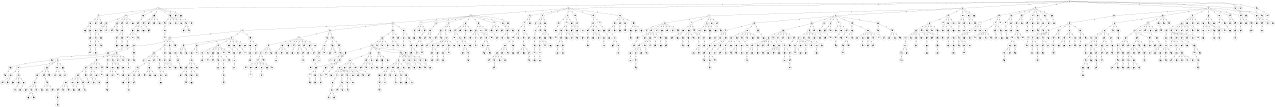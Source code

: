 graph G {
size="8.5,11;"
ratio = "expand;"
fixedsize="true;"
overlap="scale;"
node[shape=circle,width=.12,hight=.12,fontsize=12]
edge[fontsize=12]

0[label=" 0" color=black, pos="0.18023849,2.6568056!"];
1[label=" 1" color=black, pos="2.9384324,2.0485225!"];
2[label=" 2" color=black, pos="0.25769241,0.46434828!"];
3[label=" 3" color=black, pos="0.46549778,1.1531757!"];
4[label=" 4" color=black, pos="2.4645985,1.8577398!"];
5[label=" 5" color=black, pos="2.0264521,0.15706769!"];
6[label=" 6" color=black, pos="2.2228618,0.78771404!"];
7[label=" 7" color=black, pos="0.80185118,1.1727678!"];
8[label=" 8" color=black, pos="1.4369919,0.21238888!"];
9[label=" 9" color=black, pos="2.0208058,2.8697271!"];
10[label=" 10" color=black, pos="1.4036025,2.4853111!"];
11[label=" 11" color=black, pos="2.7002592,1.5736328!"];
12[label=" 12" color=black, pos="1.1696327,1.8567192!"];
13[label=" 13" color=black, pos="2.9599683,2.3324437!"];
14[label=" 14" color=black, pos="0.95020038,0.31758906!"];
15[label=" 15" color=black, pos="0.94147633,0.73414124!"];
16[label=" 16" color=black, pos="1.3199304,2.7538926!"];
17[label=" 17" color=black, pos="0.20744146,2.6192345!"];
18[label=" 18" color=black, pos="2.9576952,1.4801443!"];
19[label=" 19" color=black, pos="1.7430325,1.8228121!"];
20[label=" 20" color=black, pos="0.48514972,1.10875!"];
21[label=" 21" color=black, pos="2.6933181,1.627948!"];
22[label=" 22" color=black, pos="0.5613514,0.39557003!"];
23[label=" 23" color=black, pos="1.435894,2.881296!"];
24[label=" 24" color=black, pos="1.0762414,2.0965605!"];
25[label=" 25" color=black, pos="0.25880838,2.8947268!"];
26[label=" 26" color=black, pos="1.8203406,0.87445794!"];
27[label=" 27" color=black, pos="1.4286482,2.4760382!"];
28[label=" 28" color=black, pos="0.37680125,2.3589159!"];
29[label=" 29" color=black, pos="1.0259818,2.7136378!"];
30[label=" 30" color=black, pos="1.932401,0.090160935!"];
31[label=" 31" color=black, pos="1.2389191,0.12411928!"];
32[label=" 32" color=black, pos="2.6066456,0.59884335!"];
33[label=" 33" color=black, pos="2.9364748,0.081957509!"];
34[label=" 34" color=black, pos="1.8684413,1.3201883!"];
35[label=" 35" color=black, pos="1.6536855,0.21088737!"];
36[label=" 36" color=black, pos="2.3810147,2.100606!"];
37[label=" 37" color=black, pos="0.55666717,2.9943297!"];
38[label=" 38" color=black, pos="2.9234517,2.8573631!"];
39[label=" 39" color=black, pos="2.0559476,2.4775313!"];
40[label=" 40" color=black, pos="2.2021622,0.52804708!"];
41[label=" 41" color=black, pos="1.5699448,0.89545229!"];
42[label=" 42" color=black, pos="0.56642003,2.7354755!"];
43[label=" 43" color=black, pos="2.0118672,1.2505922!"];
44[label=" 44" color=black, pos="2.5161662,1.7998783!"];
45[label=" 45" color=black, pos="2.1654421,0.5619015!"];
46[label=" 46" color=black, pos="1.8786986,0.25126461!"];
47[label=" 47" color=black, pos="1.400747,1.5972393!"];
48[label=" 48" color=black, pos="1.8051706,0.74154621!"];
49[label=" 49" color=black, pos="0.73529094,2.8135015!"];
50[label=" 50" color=black, pos="2.8526391,2.5218165!"];
51[label=" 51" color=black, pos="1.49534,2.2573881!"];
52[label=" 52" color=black, pos="2.1236069,2.0843395!"];
53[label=" 53" color=black, pos="1.8514744,0.37794276!"];
54[label=" 54" color=black, pos="1.0655056,0.66481913!"];
55[label=" 55" color=black, pos="2.3580033,2.0691619!"];
56[label=" 56" color=black, pos="1.3873448,2.5382893!"];
57[label=" 57" color=black, pos="0.44770658,0.42434668!"];
58[label=" 58" color=black, pos="2.9007679,2.164852!"];
59[label=" 59" color=black, pos="1.7185718,1.407614!"];
60[label=" 60" color=black, pos="1.4795066,2.1312276!"];
61[label=" 61" color=black, pos="1.1381944,2.0611539!"];
62[label=" 62" color=black, pos="2.1383778,1.6699526!"];
63[label=" 63" color=black, pos="1.9880314,0.65955499!"];
64[label=" 64" color=black, pos="0.54982255,2.4980119!"];
65[label=" 65" color=black, pos="0.54963519,0.29787486!"];
66[label=" 66" color=black, pos="0.86852175,1.846511!"];
67[label=" 67" color=black, pos="1.884967,2.4292722!"];
68[label=" 68" color=black, pos="1.7460785,0.69545451!"];
69[label=" 69" color=black, pos="2.0696702,1.0879729!"];
70[label=" 70" color=black, pos="2.4825815,1.7044291!"];
71[label=" 71" color=black, pos="0.49703998,0.84598913!"];
72[label=" 72" color=black, pos="2.5618284,1.0443917!"];
73[label=" 73" color=black, pos="1.2663597,0.5618667!"];
74[label=" 74" color=black, pos="1.8049934,1.7219749!"];
75[label=" 75" color=black, pos="2.6625027,2.054434!"];
76[label=" 76" color=black, pos="0.71174699,1.2928541!"];
77[label=" 77" color=black, pos="1.5064969,2.9894653!"];
78[label=" 78" color=black, pos="2.1387525,1.4596913!"];
79[label=" 79" color=black, pos="2.0578784,0.68265498!"];
80[label=" 80" color=black, pos="2.6496815,2.7311705!"];
81[label=" 81" color=black, pos="0.069313173,1.0509226!"];
82[label=" 82" color=black, pos="1.7014149,1.564267!"];
83[label=" 83" color=black, pos="2.9241446,2.7724987!"];
84[label=" 84" color=black, pos="2.3685895,1.4173089!"];
85[label=" 85" color=black, pos="1.4461798,0.86416485!"];
86[label=" 86" color=black, pos="2.1006685,1.2207247!"];
87[label=" 87" color=black, pos="0.62953661,0.77825378!"];
88[label=" 88" color=black, pos="0.63042632,0.19525927!"];
89[label=" 89" color=black, pos="1.8024614,2.5740461!"];
90[label=" 90" color=black, pos="0.019079315,1.8677938!"];
91[label=" 91" color=black, pos="1.7570141,2.5791156!"];
92[label=" 92" color=black, pos="2.7056454,0.00069003226!"];
93[label=" 93" color=black, pos="0.40319857,2.7367574!"];
94[label=" 94" color=black, pos="2.188711,1.662414!"];
95[label=" 95" color=black, pos="2.8608617,2.0974658!"];
96[label=" 96" color=black, pos="1.950092,0.19102752!"];
97[label=" 97" color=black, pos="2.5389069,0.25642963!"];
98[label=" 98" color=black, pos="1.9033867,1.5012101!"];
99[label=" 99" color=black, pos="2.764516,2.7860043!"];
100[label=" 100" color=black, pos="1.0767502,1.6219865!"];
101[label=" 101" color=black, pos="0.65154923,0.98381577!"];
102[label=" 102" color=black, pos="2.3162259,1.6585079!"];
103[label=" 103" color=black, pos="0.086897478,0.6683756!"];
104[label=" 104" color=black, pos="1.0486987,1.7895428!"];
105[label=" 105" color=black, pos="2.6244767,0.14559178!"];
106[label=" 106" color=black, pos="0.17019591,1.1882641!"];
107[label=" 107" color=black, pos="2.7271276,2.4048732!"];
108[label=" 108" color=black, pos="1.7609628,2.2838265!"];
109[label=" 109" color=black, pos="1.3856035,1.2527723!"];
110[label=" 110" color=black, pos="1.913872,1.878917!"];
111[label=" 111" color=black, pos="1.6672539,1.0377589!"];
112[label=" 112" color=black, pos="0.4066957,1.3035583!"];
113[label=" 113" color=black, pos="0.87327424,1.5590358!"];
114[label=" 114" color=black, pos="0.095951984,1.978182!"];
115[label=" 115" color=black, pos="1.7215683,2.6269574!"];
116[label=" 116" color=black, pos="0.40991501,0.89504312!"];
117[label=" 117" color=black, pos="1.1784261,1.4973479!"];
118[label=" 118" color=black, pos="0.059095644,2.0930676!"];
119[label=" 119" color=black, pos="1.9235575,0.44230228!"];
120[label=" 120" color=black, pos="1.9581283,2.3614256!"];
121[label=" 121" color=black, pos="2.1950107,1.8748727!"];
122[label=" 122" color=black, pos="1.6677613,1.1140422!"];
123[label=" 123" color=black, pos="2.23611,0.87186072!"];
124[label=" 124" color=black, pos="1.6517835,0.44154358!"];
125[label=" 125" color=black, pos="1.9147193,2.9225077!"];
126[label=" 126" color=black, pos="1.3151564,1.7001645!"];
127[label=" 127" color=black, pos="1.1464019,2.568967!"];
128[label=" 128" color=black, pos="0.88832736,0.93593271!"];
129[label=" 129" color=black, pos="0.85085399,2.3743007!"];
130[label=" 130" color=black, pos="2.6638601,2.9079449!"];
131[label=" 131" color=black, pos="0.22934251,0.54599521!"];
132[label=" 132" color=black, pos="2.5467095,2.7113356!"];
133[label=" 133" color=black, pos="0.9264303,1.4352436!"];
134[label=" 134" color=black, pos="2.6494186,1.4803006!"];
135[label=" 135" color=black, pos="2.2778749,0.90035065!"];
136[label=" 136" color=black, pos="0.97966024,2.2495403!"];
137[label=" 137" color=black, pos="0.64708876,1.3491295!"];
138[label=" 138" color=black, pos="1.1121838,0.21091906!"];
139[label=" 139" color=black, pos="2.03688,1.2226523!"];
140[label=" 140" color=black, pos="2.7444531,1.0450181!"];
141[label=" 141" color=black, pos="0.56783117,2.9124701!"];
142[label=" 142" color=black, pos="0.61566987,2.0130703!"];
143[label=" 143" color=black, pos="0.44203828,0.059746997!"];
144[label=" 144" color=black, pos="2.7497043,1.2522128!"];
145[label=" 145" color=black, pos="0.93312817,0.70774193!"];
146[label=" 146" color=black, pos="1.8584166,1.3868383!"];
147[label=" 147" color=black, pos="1.6755753,2.4788861!"];
148[label=" 148" color=black, pos="2.5434785,2.0909117!"];
149[label=" 149" color=black, pos="2.004166,0.32855946!"];
150[label=" 150" color=black, pos="1.3961524,2.5133806!"];
151[label=" 151" color=black, pos="1.2550506,1.2598892!"];
152[label=" 152" color=black, pos="1.8824148,0.40154795!"];
153[label=" 153" color=black, pos="0.11344424,0.860855!"];
154[label=" 154" color=black, pos="2.0279509,1.8671575!"];
155[label=" 155" color=black, pos="1.8571839,0.12355445!"];
156[label=" 156" color=black, pos="1.8699478,0.51197207!"];
157[label=" 157" color=black, pos="2.2178479,0.49394958!"];
158[label=" 158" color=black, pos="0.18216125,0.45219099!"];
159[label=" 159" color=black, pos="0.58045778,0.44196682!"];
160[label=" 160" color=black, pos="1.2241822,1.2784156!"];
161[label=" 161" color=black, pos="0.95280465,0.30948729!"];
162[label=" 162" color=black, pos="0.38696394,2.6842816!"];
163[label=" 163" color=black, pos="2.5226883,2.6448103!"];
164[label=" 164" color=black, pos="0.022302225,1.2667499!"];
165[label=" 165" color=black, pos="2.9973139,1.8541504!"];
166[label=" 166" color=black, pos="2.7680296,2.616687!"];
167[label=" 167" color=black, pos="1.0184216,0.81136002!"];
168[label=" 168" color=black, pos="1.9021686,1.5802302!"];
169[label=" 169" color=black, pos="2.2290463,2.8357288!"];
170[label=" 170" color=black, pos="0.066362257,2.8601581!"];
171[label=" 171" color=black, pos="1.3278465,1.9816867!"];
172[label=" 172" color=black, pos="0.6617507,2.5902988!"];
173[label=" 173" color=black, pos="2.009136,0.83853967!"];
174[label=" 174" color=black, pos="0.75079064,0.12565301!"];
175[label=" 175" color=black, pos="2.5138805,1.011816!"];
176[label=" 176" color=black, pos="0.026788681,1.2710224!"];
177[label=" 177" color=black, pos="1.4817637,1.8718452!"];
178[label=" 178" color=black, pos="2.6267616,2.1371765!"];
179[label=" 179" color=black, pos="0.23697169,0.30475681!"];
180[label=" 180" color=black, pos="1.3672998,2.5577869!"];
181[label=" 181" color=black, pos="0.33950491,2.1536014!"];
182[label=" 182" color=black, pos="1.8515533,0.85950779!"];
183[label=" 183" color=black, pos="0.21626748,0.78148291!"];
184[label=" 184" color=black, pos="0.46336998,2.4988911!"];
185[label=" 185" color=black, pos="2.1592564,2.4932595!"];
186[label=" 186" color=black, pos="2.1027397,1.740626!"];
187[label=" 187" color=black, pos="2.7492993,2.2384337!"];
188[label=" 188" color=black, pos="0.9404385,0.49303495!"];
189[label=" 189" color=black, pos="1.1925473,0.37023896!"];
190[label=" 190" color=black, pos="2.9258908,2.4095344!"];
191[label=" 191" color=black, pos="2.1010705,0.38521448!"];
192[label=" 192" color=black, pos="1.2435226,0.50957416!"];
193[label=" 193" color=black, pos="0.25484197,1.1887969!"];
194[label=" 194" color=black, pos="0.63326977,0.69729301!"];
195[label=" 195" color=black, pos="1.9748058,1.4991682!"];
196[label=" 196" color=black, pos="0.73194745,1.1951877!"];
197[label=" 197" color=black, pos="2.6388395,0.96859536!"];
198[label=" 198" color=black, pos="2.7951734,2.7068887!"];
199[label=" 199" color=black, pos="0.56914707,1.4606845!"];
200[label=" 200" color=black, pos="1.9762088,0.21544863!"];
201[label=" 201" color=black, pos="1.9730924,1.5886324!"];
202[label=" 202" color=black, pos="1.3336685,0.98893122!"];
203[label=" 203" color=black, pos="2.2216522,1.2237187!"];
204[label=" 204" color=black, pos="1.4803025,2.8780944!"];
205[label=" 205" color=black, pos="0.98433305,0.68387245!"];
206[label=" 206" color=black, pos="0.2248195,2.6757505!"];
207[label=" 207" color=black, pos="2.4828643,2.6066362!"];
208[label=" 208" color=black, pos="2.1066936,0.69012388!"];
209[label=" 209" color=black, pos="2.2263304,0.68614815!"];
210[label=" 210" color=black, pos="1.5646817,1.8684733!"];
211[label=" 211" color=black, pos="0.16317878,0.7399335!"];
212[label=" 212" color=black, pos="2.5110983,0.76262341!"];
213[label=" 213" color=black, pos="2.4647176,0.27493787!"];
214[label=" 214" color=black, pos="2.837257,0.48350368!"];
215[label=" 215" color=black, pos="1.0871233,0.77919445!"];
216[label=" 216" color=black, pos="0.91222474,2.2736029!"];
217[label=" 217" color=black, pos="1.7480746,0.69855411!"];
218[label=" 218" color=black, pos="1.6348305,0.099090218!"];
219[label=" 219" color=black, pos="0.65921938,1.4414906!"];
220[label=" 220" color=black, pos="1.4570516,0.66574911!"];
221[label=" 221" color=black, pos="0.65060984,1.6113063!"];
222[label=" 222" color=black, pos="1.8913753,2.8079882!"];
223[label=" 223" color=black, pos="2.1849499,0.17231553!"];
224[label=" 224" color=black, pos="0.056500975,2.2357298!"];
225[label=" 225" color=black, pos="1.4056696,2.1173319!"];
226[label=" 226" color=black, pos="0.50131132,0.83850928!"];
227[label=" 227" color=black, pos="1.0554459,2.3308484!"];
228[label=" 228" color=black, pos="0.48411383,0.43426668!"];
229[label=" 229" color=black, pos="1.9372845,0.62259052!"];
230[label=" 230" color=black, pos="1.140383,1.8071584!"];
231[label=" 231" color=black, pos="1.0177613,1.4225075!"];
232[label=" 232" color=black, pos="0.42539239,0.87883792!"];
233[label=" 233" color=black, pos="0.59252118,1.871562!"];
234[label=" 234" color=black, pos="2.212592,1.2543632!"];
235[label=" 235" color=black, pos="2.9900711,0.78053537!"];
236[label=" 236" color=black, pos="2.5818092,1.6089086!"];
237[label=" 237" color=black, pos="0.26037504,2.3477535!"];
238[label=" 238" color=black, pos="1.6620778,2.7260909!"];
239[label=" 239" color=black, pos="2.1343858,1.7541015!"];
240[label=" 240" color=black, pos="1.8068357,0.39084012!"];
241[label=" 241" color=black, pos="2.6291093,1.4931894!"];
242[label=" 242" color=black, pos="2.9724734,2.1097392!"];
243[label=" 243" color=black, pos="1.3327642,0.4367294!"];
244[label=" 244" color=black, pos="1.1050766,2.433667!"];
245[label=" 245" color=black, pos="2.2771371,2.7662097!"];
246[label=" 246" color=black, pos="0.93633232,2.6190542!"];
247[label=" 247" color=black, pos="0.64089896,0.63049627!"];
248[label=" 248" color=black, pos="0.0060950946,2.8470915!"];
249[label=" 249" color=black, pos="2.2837385,1.4769057!"];
250[label=" 250" color=black, pos="2.0878334,1.2187563!"];
251[label=" 251" color=black, pos="1.4769195,2.335171!"];
252[label=" 252" color=black, pos="2.7011237,1.9474478!"];
253[label=" 253" color=black, pos="1.5502584,1.9174758!"];
254[label=" 254" color=black, pos="2.2059581,1.5573088!"];
255[label=" 255" color=black, pos="2.9096857,2.2945917!"];
256[label=" 256" color=black, pos="0.2091415,2.5509852!"];
257[label=" 257" color=black, pos="2.481964,1.7490918!"];
258[label=" 258" color=black, pos="2.6145358,0.99039502!"];
259[label=" 259" color=black, pos="1.6233339,2.6734514!"];
260[label=" 260" color=black, pos="2.0944039,1.3027185!"];
261[label=" 261" color=black, pos="2.3345568,0.13125309!"];
262[label=" 262" color=black, pos="0.75672431,2.3873719!"];
263[label=" 263" color=black, pos="2.876367,0.58219075!"];
264[label=" 264" color=black, pos="0.82364672,0.57838853!"];
265[label=" 265" color=black, pos="0.16106677,0.87540813!"];
266[label=" 266" color=black, pos="2.2953285,2.8670578!"];
267[label=" 267" color=black, pos="1.1913691,0.24311999!"];
268[label=" 268" color=black, pos="1.1614085,2.9304354!"];
269[label=" 269" color=black, pos="2.7660328,0.036480162!"];
270[label=" 270" color=black, pos="2.7502504,0.18916705!"];
271[label=" 271" color=black, pos="0.10581561,2.712126!"];
272[label=" 272" color=black, pos="0.90453371,1.235073!"];
273[label=" 273" color=black, pos="2.6179949,1.841203!"];
274[label=" 274" color=black, pos="0.97628433,1.8319858!"];
275[label=" 275" color=black, pos="1.2487702,0.45342649!"];
276[label=" 276" color=black, pos="0.62094427,1.906144!"];
277[label=" 277" color=black, pos="2.4455504,0.90973409!"];
278[label=" 278" color=black, pos="0.36647625,2.8224182!"];
279[label=" 279" color=black, pos="1.8702589,2.4017542!"];
280[label=" 280" color=black, pos="2.8250588,2.8403931!"];
281[label=" 281" color=black, pos="1.7473084,2.3563771!"];
282[label=" 282" color=black, pos="0.38985704,2.8912462!"];
283[label=" 283" color=black, pos="0.26346876,2.0488059!"];
284[label=" 284" color=black, pos="0.72853455,1.2713901!"];
285[label=" 285" color=black, pos="1.8975742,1.3698857!"];
286[label=" 286" color=black, pos="2.2800253,2.7363423!"];
287[label=" 287" color=black, pos="1.7268482,2.9250769!"];
288[label=" 288" color=black, pos="1.7749237,1.9949606!"];
289[label=" 289" color=black, pos="1.4470662,2.2458248!"];
290[label=" 290" color=black, pos="2.5397007,0.4755504!"];
291[label=" 291" color=black, pos="0.48174365,1.6875825!"];
292[label=" 292" color=black, pos="2.4793063,2.3843631!"];
293[label=" 293" color=black, pos="0.14009668,2.6409309!"];
294[label=" 294" color=black, pos="0.94655272,0.57040618!"];
295[label=" 295" color=black, pos="1.5153696,0.22530784!"];
296[label=" 296" color=black, pos="2.260953,0.81252529!"];
297[label=" 297" color=black, pos="0.57160621,0.54494238!"];
298[label=" 298" color=black, pos="1.1954211,2.9144763!"];
299[label=" 299" color=black, pos="2.5448491,0.88744292!"];
300[label=" 300" color=black, pos="0.56103134,0.40103585!"];
301[label=" 301" color=black, pos="2.0260548,0.12124998!"];
302[label=" 302" color=black, pos="1.4192398,0.64600843!"];
303[label=" 303" color=black, pos="1.1871392,1.2249026!"];
304[label=" 304" color=black, pos="1.0915847,2.1561114!"];
305[label=" 305" color=black, pos="1.095778,2.7744978!"];
306[label=" 306" color=black, pos="1.7215466,2.9683638!"];
307[label=" 307" color=black, pos="0.29103298,0.29055113!"];
308[label=" 308" color=black, pos="2.1276127,0.55319234!"];
309[label=" 309" color=black, pos="1.7335537,1.1262751!"];
310[label=" 310" color=black, pos="0.36609848,1.0874029!"];
311[label=" 311" color=black, pos="2.6435998,1.0013299!"];
312[label=" 312" color=black, pos="1.3497334,2.3983755!"];
313[label=" 313" color=black, pos="2.8584952,2.7367104!"];
314[label=" 314" color=black, pos="1.8618475,2.8464376!"];
315[label=" 315" color=black, pos="2.5608809,0.0049448158!"];
316[label=" 316" color=black, pos="1.8285757,1.8421612!"];
317[label=" 317" color=black, pos="2.2325795,1.7149229!"];
318[label=" 318" color=black, pos="2.7407198,0.15191565!"];
319[label=" 319" color=black, pos="1.1146313,0.11950416!"];
320[label=" 320" color=black, pos="2.310687,2.909876!"];
321[label=" 321" color=black, pos="2.690753,0.74922405!"];
322[label=" 322" color=black, pos="1.3516606,0.70548101!"];
323[label=" 323" color=black, pos="0.73265031,0.60103519!"];
324[label=" 324" color=black, pos="0.26856298,0.12335537!"];
325[label=" 325" color=black, pos="1.4116327,1.0998204!"];
326[label=" 326" color=black, pos="2.640604,1.5366721!"];
327[label=" 327" color=black, pos="1.4049817,0.21959999!"];
328[label=" 328" color=black, pos="0.17405589,0.88485085!"];
329[label=" 329" color=black, pos="0.77606245,1.4174094!"];
330[label=" 330" color=black, pos="1.2297365,0.04026463!"];
331[label=" 331" color=black, pos="0.83331623,2.5236128!"];
332[label=" 332" color=black, pos="0.084496194,1.6030217!"];
333[label=" 333" color=black, pos="1.4852464,2.6484813!"];
334[label=" 334" color=black, pos="2.9545781,2.8810858!"];
335[label=" 335" color=black, pos="1.8413296,0.075228411!"];
336[label=" 336" color=black, pos="1.2301618,1.8801944!"];
337[label=" 337" color=black, pos="2.5941542,1.1339473!"];
338[label=" 338" color=black, pos="1.4204942,0.78627748!"];
339[label=" 339" color=black, pos="1.8155118,0.35568968!"];
340[label=" 340" color=black, pos="1.9568585,2.3961368!"];
341[label=" 341" color=black, pos="0.66155341,1.5679554!"];
342[label=" 342" color=black, pos="0.22977158,1.9756913!"];
343[label=" 343" color=black, pos="0.549727,0.086486773!"];
344[label=" 344" color=black, pos="1.010999,1.7861131!"];
345[label=" 345" color=black, pos="1.264285,1.4290438!"];
346[label=" 346" color=black, pos="1.0942724,0.93858975!"];
347[label=" 347" color=black, pos="1.5252116,2.8097922!"];
348[label=" 348" color=black, pos="2.2529908,0.92417491!"];
349[label=" 349" color=black, pos="0.2505472,2.5306757!"];
350[label=" 350" color=black, pos="2.9411715,1.55142!"];
351[label=" 351" color=black, pos="1.5572867,1.2707873!"];
352[label=" 352" color=black, pos="2.604588,1.1734388!"];
353[label=" 353" color=black, pos="0.9769608,0.5536523!"];
354[label=" 354" color=black, pos="0.81780389,2.9810174!"];
355[label=" 355" color=black, pos="2.7865215,0.82508546!"];
356[label=" 356" color=black, pos="0.99673861,0.95405642!"];
357[label=" 357" color=black, pos="2.2413907,0.72760459!"];
358[label=" 358" color=black, pos="1.9910991,1.6734606!"];
359[label=" 359" color=black, pos="1.9169314,1.1166716!"];
360[label=" 360" color=black, pos="0.0011482723,2.3903924!"];
361[label=" 361" color=black, pos="1.892593,0.049342266!"];
362[label=" 362" color=black, pos="1.4362868,0.053412379!"];
363[label=" 363" color=black, pos="1.8211692,1.2623205!"];
364[label=" 364" color=black, pos="2.6277582,0.065193669!"];
365[label=" 365" color=black, pos="1.701109,0.051710983!"];
366[label=" 366" color=black, pos="0.071822869,0.24059401!"];
367[label=" 367" color=black, pos="2.6694195,1.5102736!"];
368[label=" 368" color=black, pos="2.647376,1.6486768!"];
369[label=" 369" color=black, pos="2.8447108,0.250366!"];
370[label=" 370" color=black, pos="2.7283788,2.5038057!"];
371[label=" 371" color=black, pos="0.18227621,0.36745587!"];
372[label=" 372" color=black, pos="0.98250306,2.6791833!"];
373[label=" 373" color=black, pos="0.2254478,0.3758202!"];
374[label=" 374" color=black, pos="0.45606584,2.2860249!"];
375[label=" 375" color=black, pos="0.97367981,0.7960531!"];
376[label=" 376" color=black, pos="0.69696462,1.1610249!"];
377[label=" 377" color=black, pos="1.142749,0.82267288!"];
378[label=" 378" color=black, pos="2.7151693,1.4206758!"];
379[label=" 379" color=black, pos="2.0926048,1.7074799!"];
380[label=" 380" color=black, pos="2.2207812,1.7587199!"];
381[label=" 381" color=black, pos="0.11755737,2.7434997!"];
382[label=" 382" color=black, pos="1.7509543,1.6991085!"];
383[label=" 383" color=black, pos="0.82582321,0.34568995!"];
384[label=" 384" color=black, pos="2.9398916,1.0644632!"];
385[label=" 385" color=black, pos="0.91810571,2.9537684!"];
386[label=" 386" color=black, pos="1.2136147,1.5307204!"];
387[label=" 387" color=black, pos="2.162576,2.3813273!"];
388[label=" 388" color=black, pos="1.6248634,2.8295863!"];
389[label=" 389" color=black, pos="0.27458735,0.31604401!"];
390[label=" 390" color=black, pos="2.6026106,0.75017581!"];
391[label=" 391" color=black, pos="2.5103142,1.9512216!"];
392[label=" 392" color=black, pos="1.6025806,1.5328464!"];
393[label=" 393" color=black, pos="0.90282092,0.15396128!"];
394[label=" 394" color=black, pos="0.86105915,0.42265508!"];
395[label=" 395" color=black, pos="1.922882,2.4069923!"];
396[label=" 396" color=black, pos="1.9440296,2.2901662!"];
397[label=" 397" color=black, pos="2.8096645,0.24415867!"];
398[label=" 398" color=black, pos="0.62136281,2.8407089!"];
399[label=" 399" color=black, pos="0.090200241,0.5818828!"];
400[label=" 400" color=black, pos="2.8076154,1.2134671!"];
401[label=" 401" color=black, pos="0.60134409,1.826872!"];
402[label=" 402" color=black, pos="1.0521101,2.4860384!"];
403[label=" 403" color=black, pos="1.0535094,0.52273759!"];
404[label=" 404" color=black, pos="2.1296093,2.2161561!"];
405[label=" 405" color=black, pos="2.4191141,1.351549!"];
406[label=" 406" color=black, pos="0.45464921,1.1721539!"];
407[label=" 407" color=black, pos="2.9841885,2.2376303!"];
408[label=" 408" color=black, pos="1.8687659,1.5022403!"];
409[label=" 409" color=black, pos="2.8185259,1.9325133!"];
410[label=" 410" color=black, pos="1.5786393,1.8456281!"];
411[label=" 411" color=black, pos="1.3115823,2.6296878!"];
412[label=" 412" color=black, pos="2.1812696,0.38046543!"];
413[label=" 413" color=black, pos="0.30615859,2.6408606!"];
414[label=" 414" color=black, pos="0.92427231,1.3056573!"];
415[label=" 415" color=black, pos="1.5670512,2.7002647!"];
416[label=" 416" color=black, pos="2.994385,0.90592718!"];
417[label=" 417" color=black, pos="0.53161726,2.6835468!"];
418[label=" 418" color=black, pos="1.2569921,0.74240525!"];
419[label=" 419" color=black, pos="0.8975407,2.009766!"];
420[label=" 420" color=black, pos="0.21793689,2.6791939!"];
421[label=" 421" color=black, pos="2.1222458,0.28490329!"];
422[label=" 422" color=black, pos="2.133069,0.95497892!"];
423[label=" 423" color=black, pos="1.1338481,2.1359373!"];
424[label=" 424" color=black, pos="1.8577487,2.9411439!"];
425[label=" 425" color=black, pos="2.880305,2.4996225!"];
426[label=" 426" color=black, pos="0.15386578,2.7058714!"];
427[label=" 427" color=black, pos="0.61412075,1.1302167!"];
428[label=" 428" color=black, pos="0.1058688,2.3561531!"];
429[label=" 429" color=black, pos="2.1294651,1.2746327!"];
430[label=" 430" color=black, pos="2.231617,0.96265428!"];
431[label=" 431" color=black, pos="0.88485528,2.4936982!"];
432[label=" 432" color=black, pos="0.14045612,1.1319699!"];
433[label=" 433" color=black, pos="1.0595329,2.1580581!"];
434[label=" 434" color=black, pos="0.87362007,1.2648052!"];
435[label=" 435" color=black, pos="2.5795669,2.3197985!"];
436[label=" 436" color=black, pos="2.2044326,2.9135503!"];
437[label=" 437" color=black, pos="2.317008,1.5964318!"];
438[label=" 438" color=black, pos="0.4177946,2.9140901!"];
439[label=" 439" color=black, pos="0.65767768,0.045253822!"];
440[label=" 440" color=black, pos="2.8426303,1.8188949!"];
441[label=" 441" color=black, pos="2.8088161,0.11556193!"];
442[label=" 442" color=black, pos="0.84088244,2.1701769!"];
443[label=" 443" color=black, pos="0.775389,1.105885!"];
444[label=" 444" color=black, pos="1.165927,0.31371925!"];
445[label=" 445" color=black, pos="1.2076182,1.03156!"];
446[label=" 446" color=black, pos="1.4692371,2.9280627!"];
447[label=" 447" color=black, pos="0.35343826,1.9250486!"];
448[label=" 448" color=black, pos="1.1505402,1.0982318!"];
449[label=" 449" color=black, pos="2.7208964,2.6417924!"];
450[label=" 450" color=black, pos="2.5941609,1.9822282!"];
451[label=" 451" color=black, pos="1.3019448,0.34937144!"];
452[label=" 452" color=black, pos="1.1075484,0.95080677!"];
453[label=" 453" color=black, pos="0.57324173,1.9405794!"];
454[label=" 454" color=black, pos="1.9280168,0.16939364!"];
455[label=" 455" color=black, pos="0.84195857,0.47752367!"];
456[label=" 456" color=black, pos="1.8383857,1.951855!"];
457[label=" 457" color=black, pos="2.7895493,2.121061!"];
458[label=" 458" color=black, pos="1.4056168,2.7532601!"];
459[label=" 459" color=black, pos="1.1914022,0.17543329!"];
460[label=" 460" color=black, pos="2.7657222,0.61411719!"];
461[label=" 461" color=black, pos="0.10860682,1.3814427!"];
462[label=" 462" color=black, pos="2.4233386,0.3180787!"];
463[label=" 463" color=black, pos="2.6452786,0.25779599!"];
464[label=" 464" color=black, pos="1.3713579,0.042946429!"];
465[label=" 465" color=black, pos="1.8032985,1.5446174!"];
466[label=" 466" color=black, pos="0.26729651,0.91647678!"];
467[label=" 467" color=black, pos="2.4005089,1.7576494!"];
468[label=" 468" color=black, pos="1.2181501,2.505195!"];
469[label=" 469" color=black, pos="1.9264631,2.3633806!"];
470[label=" 470" color=black, pos="1.4374741,2.615099!"];
471[label=" 471" color=black, pos="0.47706163,0.56641706!"];
472[label=" 472" color=black, pos="2.082546,0.0093267048!"];
473[label=" 473" color=black, pos="1.7733709,1.0947598!"];
474[label=" 474" color=black, pos="0.85182149,1.4993661!"];
475[label=" 475" color=black, pos="2.1031466,2.4185615!"];
476[label=" 476" color=black, pos="1.6287821,1.6480537!"];
477[label=" 477" color=black, pos="0.81039423,0.90504701!"];
478[label=" 478" color=black, pos="1.6928935,1.3306211!"];
479[label=" 479" color=black, pos="2.393041,2.0183747!"];
480[label=" 480" color=black, pos="0.50640165,0.36143156!"];
481[label=" 481" color=black, pos="2.5816454,1.3204399!"];
482[label=" 482" color=black, pos="0.46742786,2.6857973!"];
483[label=" 483" color=black, pos="2.0768216,2.8918712!"];
484[label=" 484" color=black, pos="1.0281153,2.2608489!"];
485[label=" 485" color=black, pos="2.5513591,0.086377897!"];
486[label=" 486" color=black, pos="0.68604187,1.4142078!"];
487[label=" 487" color=black, pos="0.31403716,2.5546699!"];
488[label=" 488" color=black, pos="0.46028377,0.10021134!"];
489[label=" 489" color=black, pos="2.3722928,2.4753961!"];
490[label=" 490" color=black, pos="1.2404573,2.4102952!"];
491[label=" 491" color=black, pos="2.2655522,0.022882532!"];
492[label=" 492" color=black, pos="0.84209126,2.1321771!"];
493[label=" 493" color=black, pos="1.4496272,1.637703!"];
494[label=" 494" color=black, pos="2.635554,1.214752!"];
495[label=" 495" color=black, pos="2.4844932,1.77003!"];
496[label=" 496" color=black, pos="1.6855235,1.9867061!"];
497[label=" 497" color=black, pos="1.2908926,0.897537!"];
498[label=" 498" color=black, pos="1.6232957,0.84862878!"];
499[label=" 499" color=black, pos="1.6099985,2.1825155!"];
500[label=" 500" color=black, pos="2.1552427,1.8455402!"];
501[label=" 501" color=black, pos="0.53324755,2.7405391!"];
502[label=" 502" color=black, pos="1.535154,0.11839267!"];
503[label=" 503" color=black, pos="2.724713,2.9644241!"];
504[label=" 504" color=black, pos="1.7586639,1.4680528!"];
505[label=" 505" color=black, pos="2.4132325,0.58090636!"];
506[label=" 506" color=black, pos="1.673422,2.9253761!"];
507[label=" 507" color=black, pos="0.30104644,2.7355103!"];
508[label=" 508" color=black, pos="2.4225842,2.0611591!"];
509[label=" 509" color=black, pos="1.0642937,2.1246332!"];
510[label=" 510" color=black, pos="0.75698918,0.61909481!"];
511[label=" 511" color=black, pos="2.1314485,2.8919387!"];
512[label=" 512" color=black, pos="1.5346492,1.9396689!"];
513[label=" 513" color=black, pos="0.72558124,2.9844099!"];
514[label=" 514" color=black, pos="1.9501104,0.68242369!"];
515[label=" 515" color=black, pos="1.0176776,2.707446!"];
516[label=" 516" color=black, pos="1.9989845,1.3960934!"];
517[label=" 517" color=black, pos="2.5703031,0.66272583!"];
518[label=" 518" color=black, pos="2.7637526,0.80899451!"];
519[label=" 519" color=black, pos="1.8653396,1.7853135!"];
520[label=" 520" color=black, pos="1.0609246,1.3478704!"];
521[label=" 521" color=black, pos="0.24555768,2.1855091!"];
522[label=" 522" color=black, pos="0.24206629,2.4468249!"];
523[label=" 523" color=black, pos="2.2858668,1.7000056!"];
524[label=" 524" color=black, pos="1.9228759,0.3481294!"];
525[label=" 525" color=black, pos="1.6168257,1.8204714!"];
526[label=" 526" color=black, pos="1.2926759,0.27577939!"];
527[label=" 527" color=black, pos="0.33039907,2.5580042!"];
528[label=" 528" color=black, pos="1.7860753,2.1778296!"];
529[label=" 529" color=black, pos="0.23815489,2.2273011!"];
530[label=" 530" color=black, pos="0.23127145,0.73996506!"];
531[label=" 531" color=black, pos="0.82839686,1.8019894!"];
532[label=" 532" color=black, pos="2.5360698,0.24445181!"];
533[label=" 533" color=black, pos="0.16097407,1.5334738!"];
534[label=" 534" color=black, pos="0.69438905,1.6116654!"];
535[label=" 535" color=black, pos="0.87034612,0.41611184!"];
536[label=" 536" color=black, pos="1.0755441,2.6880545!"];
537[label=" 537" color=black, pos="0.95728013,0.79392019!"];
538[label=" 538" color=black, pos="1.5894815,1.7056898!"];
539[label=" 539" color=black, pos="0.97385594,2.1691512!"];
540[label=" 540" color=black, pos="0.65779807,0.66282121!"];
541[label=" 541" color=black, pos="2.4785261,1.2724221!"];
542[label=" 542" color=black, pos="0.0055482318,1.1977033!"];
543[label=" 543" color=black, pos="2.053757,0.5323158!"];
544[label=" 544" color=black, pos="2.2077566,1.4430002!"];
545[label=" 545" color=black, pos="0.13572581,1.3535883!"];
546[label=" 546" color=black, pos="0.77080561,1.1430858!"];
547[label=" 547" color=black, pos="1.5669573,1.2545873!"];
548[label=" 548" color=black, pos="1.7258399,1.0435276!"];
549[label=" 549" color=black, pos="1.1137035,1.3772813!"];
550[label=" 550" color=black, pos="1.2000371,0.99514607!"];
551[label=" 551" color=black, pos="2.1887997,2.3830953!"];
552[label=" 552" color=black, pos="1.7478321,1.5615931!"];
553[label=" 553" color=black, pos="2.0630158,0.60876529!"];
554[label=" 554" color=black, pos="1.9744595,1.5784829!"];
555[label=" 555" color=black, pos="1.064088,2.7661722!"];
556[label=" 556" color=black, pos="2.7504786,1.9942939!"];
557[label=" 557" color=black, pos="0.12564945,1.9834338!"];
558[label=" 558" color=black, pos="0.94655978,0.57948068!"];
559[label=" 559" color=black, pos="0.50604178,0.53191588!"];
560[label=" 560" color=black, pos="1.7886714,1.1374318!"];
561[label=" 561" color=black, pos="0.0086903675,1.6855085!"];
562[label=" 562" color=black, pos="0.49804819,0.52456671!"];
563[label=" 563" color=black, pos="1.0970616,0.35206407!"];
564[label=" 564" color=black, pos="2.1004388,1.7117224!"];
565[label=" 565" color=black, pos="1.7179332,2.5517748!"];
566[label=" 566" color=black, pos="2.6737362,1.7998525!"];
567[label=" 567" color=black, pos="0.093831401,2.4336518!"];
568[label=" 568" color=black, pos="2.4252774,0.73418991!"];
569[label=" 569" color=black, pos="2.3172808,0.41711763!"];
570[label=" 570" color=black, pos="0.68368989,2.3774652!"];
571[label=" 571" color=black, pos="1.2324233,1.6282918!"];
572[label=" 572" color=black, pos="2.0758873,1.5589503!"];
573[label=" 573" color=black, pos="0.035170463,0.45831354!"];
574[label=" 574" color=black, pos="1.2419805,0.88868457!"];
575[label=" 575" color=black, pos="2.5899345,2.2183147!"];
576[label=" 576" color=black, pos="2.8934201,2.4491796!"];
577[label=" 577" color=black, pos="2.372203,2.02603!"];
578[label=" 578" color=black, pos="1.8079816,0.83664441!"];
579[label=" 579" color=black, pos="1.1330245,2.373267!"];
580[label=" 580" color=black, pos="1.8049504,1.0027323!"];
581[label=" 581" color=black, pos="2.0429423,2.5490275!"];
582[label=" 582" color=black, pos="2.7192119,1.6207347!"];
583[label=" 583" color=black, pos="2.7600485,0.32435831!"];
584[label=" 584" color=black, pos="2.7915539,2.8641696!"];
585[label=" 585" color=black, pos="0.63983522,0.21964979!"];
586[label=" 586" color=black, pos="2.2936947,1.4882217!"];
587[label=" 587" color=black, pos="0.52123042,1.6356309!"];
588[label=" 588" color=black, pos="2.7937059,2.1663017!"];
589[label=" 589" color=black, pos="2.099409,0.12157095!"];
590[label=" 590" color=black, pos="1.1530413,1.1277674!"];
591[label=" 591" color=black, pos="2.5813549,2.5665585!"];
592[label=" 592" color=black, pos="1.2256636,2.5366657!"];
593[label=" 593" color=black, pos="0.32092756,2.3133157!"];
594[label=" 594" color=black, pos="2.8126097,0.041341431!"];
595[label=" 595" color=black, pos="2.6630261,0.66002097!"];
596[label=" 596" color=black, pos="1.3153356,1.2933802!"];
597[label=" 597" color=black, pos="2.5416519,2.2333655!"];
598[label=" 598" color=black, pos="2.1572568,0.60778312!"];
599[label=" 599" color=black, pos="2.8132586,0.11152052!"];
600[label=" 600" color=black, pos="1.6050696,0.90442112!"];
601[label=" 601" color=black, pos="1.4045017,0.54061944!"];
602[label=" 602" color=black, pos="2.0192742,1.5509516!"];
603[label=" 603" color=black, pos="0.25893322,1.1390324!"];
604[label=" 604" color=black, pos="0.037295256,2.9890134!"];
605[label=" 605" color=black, pos="0.84736378,2.2736405!"];
606[label=" 606" color=black, pos="0.58351182,0.74323225!"];
607[label=" 607" color=black, pos="2.0557652,1.4356927!"];
608[label=" 608" color=black, pos="0.502939,2.5868319!"];
609[label=" 609" color=black, pos="1.5578506,0.12455219!"];
610[label=" 610" color=black, pos="1.7094123,2.2594252!"];
611[label=" 611" color=black, pos="0.88647633,2.5426142!"];
612[label=" 612" color=black, pos="1.8308702,1.5027188!"];
613[label=" 613" color=black, pos="1.7540065,0.68285449!"];
614[label=" 614" color=black, pos="1.6577829,0.73428875!"];
615[label=" 615" color=black, pos="1.2808395,1.3743828!"];
616[label=" 616" color=black, pos="2.5100952,1.6912193!"];
617[label=" 617" color=black, pos="1.0886661,1.6450707!"];
618[label=" 618" color=black, pos="2.4912752,1.7664238!"];
619[label=" 619" color=black, pos="0.30295341,1.3015231!"];
620[label=" 620" color=black, pos="0.84066567,2.8120575!"];
621[label=" 621" color=black, pos="2.5806012,2.9321905!"];
622[label=" 622" color=black, pos="0.92099873,0.95193205!"];
623[label=" 623" color=black, pos="1.8364607,0.98561676!"];
624[label=" 624" color=black, pos="0.28752957,0.41450173!"];
625[label=" 625" color=black, pos="2.4926075,1.174274!"];
626[label=" 626" color=black, pos="1.9640682,2.3616342!"];
627[label=" 627" color=black, pos="1.249736,2.4008452!"];
628[label=" 628" color=black, pos="1.4673993,2.6850738!"];
629[label=" 629" color=black, pos="1.7078147,2.2863845!"];
630[label=" 630" color=black, pos="2.2837435,1.8306517!"];
631[label=" 631" color=black, pos="2.5646313,2.4667601!"];
632[label=" 632" color=black, pos="1.4931045,0.2283566!"];
633[label=" 633" color=black, pos="2.9408342,2.9695946!"];
634[label=" 634" color=black, pos="0.34332853,1.1719241!"];
635[label=" 635" color=black, pos="2.9943862,1.6834661!"];
636[label=" 636" color=black, pos="0.78567208,2.5097859!"];
637[label=" 637" color=black, pos="2.9858042,2.1223002!"];
638[label=" 638" color=black, pos="2.0344868,0.38975194!"];
639[label=" 639" color=black, pos="2.7692204,0.45127909!"];
640[label=" 640" color=black, pos="0.73777389,2.2480367!"];
641[label=" 641" color=black, pos="2.0822663,2.5835106!"];
642[label=" 642" color=black, pos="1.5488601,2.0186594!"];
643[label=" 643" color=black, pos="1.3282041,1.0050317!"];
644[label=" 644" color=black, pos="2.0706654,2.607363!"];
645[label=" 645" color=black, pos="0.31098785,2.3260173!"];
646[label=" 646" color=black, pos="1.6826151,0.94459286!"];
647[label=" 647" color=black, pos="0.57228133,1.7141603!"];
648[label=" 648" color=black, pos="2.0755076,1.9886634!"];
649[label=" 649" color=black, pos="1.1798283,0.58336886!"];
650[label=" 650" color=black, pos="1.3276087,0.27193467!"];
651[label=" 651" color=black, pos="2.3041537,0.76968907!"];
652[label=" 652" color=black, pos="2.7917839,2.4312887!"];
653[label=" 653" color=black, pos="0.10671531,0.44824642!"];
654[label=" 654" color=black, pos="1.4730753,0.24116596!"];
655[label=" 655" color=black, pos="2.7887112,2.3554119!"];
656[label=" 656" color=black, pos="0.91752328,0.021992837!"];
657[label=" 657" color=black, pos="2.9162492,1.82604!"];
658[label=" 658" color=black, pos="2.2073899,0.89967079!"];
659[label=" 659" color=black, pos="0.37494103,1.8863627!"];
660[label=" 660" color=black, pos="1.0464119,1.2694966!"];
661[label=" 661" color=black, pos="2.0749574,2.9424577!"];
662[label=" 662" color=black, pos="1.1105823,0.59338941!"];
663[label=" 663" color=black, pos="1.1389499,1.7635124!"];
664[label=" 664" color=black, pos="0.29287651,2.1538248!"];
665[label=" 665" color=black, pos="2.390867,2.4529836!"];
666[label=" 666" color=black, pos="2.0778395,1.1098005!"];
667[label=" 667" color=black, pos="1.0220143,1.6195054!"];
668[label=" 668" color=black, pos="0.31381462,2.2215535!"];
669[label=" 669" color=black, pos="1.6067451,0.93680483!"];
670[label=" 670" color=black, pos="2.3476348,0.61662104!"];
671[label=" 671" color=black, pos="0.47899552,1.5430579!"];
672[label=" 672" color=black, pos="1.1656387,2.9809977!"];
673[label=" 673" color=black, pos="2.6767475,1.1547625!"];
674[label=" 674" color=black, pos="0.78663579,2.2073674!"];
675[label=" 675" color=black, pos="2.2607262,2.8770763!"];
676[label=" 676" color=black, pos="0.71587489,0.96331291!"];
677[label=" 677" color=black, pos="1.2626409,1.0399475!"];
678[label=" 678" color=black, pos="2.430312,0.096860395!"];
679[label=" 679" color=black, pos="1.036702,2.6811795!"];
680[label=" 680" color=black, pos="1.336801,0.75884637!"];
681[label=" 681" color=black, pos="1.0961586,2.7681354!"];
682[label=" 682" color=black, pos="1.1781719,1.6914445!"];
683[label=" 683" color=black, pos="0.80237563,0.013439033!"];
684[label=" 684" color=black, pos="2.6671505,2.8408705!"];
685[label=" 685" color=black, pos="1.8768697,2.5400671!"];
686[label=" 686" color=black, pos="0.53738651,0.21648917!"];
687[label=" 687" color=black, pos="0.27684581,0.77642918!"];
688[label=" 688" color=black, pos="2.559846,0.62719522!"];
689[label=" 689" color=black, pos="2.4488845,0.53879905!"];
690[label=" 690" color=black, pos="1.3708334,1.0659546!"];
691[label=" 691" color=black, pos="0.79876436,0.69145954!"];
692[label=" 692" color=black, pos="0.056145575,2.3957063!"];
693[label=" 693" color=black, pos="1.4131481,1.2401969!"];
694[label=" 694" color=black, pos="0.57270096,2.5246231!"];
695[label=" 695" color=black, pos="0.35435481,0.46319354!"];
696[label=" 696" color=black, pos="2.8363278,1.5702054!"];
697[label=" 697" color=black, pos="2.4857193,0.91226868!"];
698[label=" 698" color=black, pos="0.33924802,0.029761754!"];
699[label=" 699" color=black, pos="1.0576169,1.6039273!"];
700[label=" 700" color=black, pos="0.25355136,1.0467777!"];
701[label=" 701" color=black, pos="1.935407,2.617234!"];
702[label=" 702" color=black, pos="1.7436608,0.35765477!"];
703[label=" 703" color=black, pos="1.4429093,1.0122164!"];
704[label=" 704" color=black, pos="2.9112371,0.5644494!"];
705[label=" 705" color=black, pos="1.6914262,0.25350914!"];
706[label=" 706" color=black, pos="1.4549414,0.16868664!"];
707[label=" 707" color=black, pos="0.0044921888,2.6263208!"];
708[label=" 708" color=black, pos="1.7722475,1.924743!"];
709[label=" 709" color=black, pos="0.96007317,2.2157626!"];
710[label=" 710" color=black, pos="2.6838341,1.8017495!"];
711[label=" 711" color=black, pos="1.3942656,2.4059805!"];
712[label=" 712" color=black, pos="2.3963877,1.7024591!"];
713[label=" 713" color=black, pos="2.447148,1.1184882!"];
714[label=" 714" color=black, pos="2.2392391,2.4146476!"];
715[label=" 715" color=black, pos="2.0597887,2.5017749!"];
716[label=" 716" color=black, pos="0.71406689,1.5396908!"];
717[label=" 717" color=black, pos="1.9684948,0.37787401!"];
718[label=" 718" color=black, pos="1.3288707,2.7790723!"];
719[label=" 719" color=black, pos="1.9935894,2.028639!"];
720[label=" 720" color=black, pos="2.1554828,0.47779104!"];
721[label=" 721" color=black, pos="2.6870664,1.5047202!"];
722[label=" 722" color=black, pos="1.883454,0.17003682!"];
723[label=" 723" color=black, pos="2.9603362,2.775279!"];
724[label=" 724" color=black, pos="0.098329547,2.3485432!"];
725[label=" 725" color=black, pos="2.0704231,0.7191533!"];
726[label=" 726" color=black, pos="1.9060407,1.1224301!"];
727[label=" 727" color=black, pos="0.68327847,1.2896073!"];
728[label=" 728" color=black, pos="2.8821673,0.44139205!"];
729[label=" 729" color=black, pos="1.3636775,2.4955391!"];
730[label=" 730" color=black, pos="0.86548007,0.19037433!"];
731[label=" 731" color=black, pos="1.3373876,1.5002194!"];
732[label=" 732" color=black, pos="2.2806231,2.5025416!"];
733[label=" 733" color=black, pos="1.5751798,1.7503401!"];
734[label=" 734" color=black, pos="0.71992049,1.3808507!"];
735[label=" 735" color=black, pos="2.0238394,0.2419602!"];
736[label=" 736" color=black, pos="0.43785634,2.4752403!"];
737[label=" 737" color=black, pos="0.62946449,1.0486655!"];
738[label=" 738" color=black, pos="0.63635534,2.3207609!"];
739[label=" 739" color=black, pos="0.20469311,1.4094601!"];
740[label=" 740" color=black, pos="2.6697429,0.83636249!"];
741[label=" 741" color=black, pos="1.1336966,2.7261433!"];
742[label=" 742" color=black, pos="1.4594728,0.25681603!"];
743[label=" 743" color=black, pos="1.777452,1.3893189!"];
744[label=" 744" color=black, pos="0.18212849,2.0168422!"];
745[label=" 745" color=black, pos="0.83533855,1.3065375!"];
746[label=" 746" color=black, pos="1.3045475,2.4454369!"];
747[label=" 747" color=black, pos="2.4482787,0.9945568!"];
748[label=" 748" color=black, pos="2.7668987,2.3629443!"];
749[label=" 749" color=black, pos="0.41762186,0.75421237!"];
750[label=" 750" color=black, pos="1.1960815,2.3604069!"];
751[label=" 751" color=black, pos="0.50980462,2.1888418!"];
752[label=" 752" color=black, pos="2.6142849,0.50352609!"];
753[label=" 753" color=black, pos="0.27119169,0.92131732!"];
754[label=" 754" color=black, pos="0.43736201,1.0849797!"];
755[label=" 755" color=black, pos="2.2216512,1.0036622!"];
756[label=" 756" color=black, pos="0.9104558,1.8891452!"];
757[label=" 757" color=black, pos="1.455694,2.2051723!"];
758[label=" 758" color=black, pos="1.654386,2.625309!"];
759[label=" 759" color=black, pos="0.31530493,0.85612369!"];
760[label=" 760" color=black, pos="1.0198348,2.3792132!"];
761[label=" 761" color=black, pos="1.1697134,2.8667657!"];
762[label=" 762" color=black, pos="0.66728476,0.49271609!"];
763[label=" 763" color=black, pos="1.0312819,2.8774859!"];
764[label=" 764" color=black, pos="1.8629848,0.26981534!"];
765[label=" 765" color=black, pos="2.4099886,0.97045439!"];
766[label=" 766" color=black, pos="2.0405669,1.2285652!"];
767[label=" 767" color=black, pos="2.4099142,0.28546162!"];
768[label=" 768" color=black, pos="1.4443386,0.72077553!"];
769[label=" 769" color=black, pos="0.96520544,0.22112743!"];
770[label=" 770" color=black, pos="0.53928657,1.5214261!"];
771[label=" 771" color=black, pos="1.2102218,2.5123061!"];
772[label=" 772" color=black, pos="1.165543,0.39188555!"];
773[label=" 773" color=black, pos="2.2571092,2.6399062!"];
774[label=" 774" color=black, pos="2.9581033,2.6535478!"];
775[label=" 775" color=black, pos="0.95316027,0.79776652!"];
776[label=" 776" color=black, pos="2.6036843,0.011550925!"];
777[label=" 777" color=black, pos="2.1060832,1.2013799!"];
778[label=" 778" color=black, pos="2.9465219,0.21593826!"];
779[label=" 779" color=black, pos="0.12171807,1.2299504!"];
780[label=" 780" color=black, pos="1.5103659,0.86279279!"];
781[label=" 781" color=black, pos="2.9841759,2.0651511!"];
782[label=" 782" color=black, pos="1.3711704,2.3102967!"];
783[label=" 783" color=black, pos="2.6577083,2.7218296!"];
784[label=" 784" color=black, pos="1.6266053,2.8302824!"];
785[label=" 785" color=black, pos="2.9660589,1.3780583!"];
786[label=" 786" color=black, pos="2.7544684,0.069324501!"];
787[label=" 787" color=black, pos="1.322241,2.1634476!"];
788[label=" 788" color=black, pos="2.9211109,0.6000819!"];
789[label=" 789" color=black, pos="1.5289394,2.847566!"];
790[label=" 790" color=black, pos="0.38393187,0.22444059!"];
791[label=" 791" color=black, pos="2.2659259,0.30303286!"];
792[label=" 792" color=black, pos="0.67965075,2.6252197!"];
793[label=" 793" color=black, pos="0.16497759,2.5582904!"];
794[label=" 794" color=black, pos="0.5972746,0.79563251!"];
795[label=" 795" color=black, pos="0.92688983,1.7521224!"];
796[label=" 796" color=black, pos="2.9853205,0.75328746!"];
797[label=" 797" color=black, pos="0.017437305,1.4143698!"];
798[label=" 798" color=black, pos="2.7587161,0.44300938!"];
799[label=" 799" color=black, pos="0.58508064,1.9171732!"];
800[label=" 800" color=black, pos="2.8793575,2.910441!"];
801[label=" 801" color=black, pos="0.545671,0.9637811!"];
802[label=" 802" color=black, pos="2.0963464,1.0624612!"];
803[label=" 803" color=black, pos="1.7184937,2.8712369!"];
804[label=" 804" color=black, pos="0.16678795,2.2180742!"];
805[label=" 805" color=black, pos="0.2253778,2.5855944!"];
806[label=" 806" color=black, pos="2.2712545,0.0087359566!"];
807[label=" 807" color=black, pos="2.774646,2.1210665!"];
808[label=" 808" color=black, pos="1.4683022,0.69833863!"];
809[label=" 809" color=black, pos="0.50023901,1.1569188!"];
810[label=" 810" color=black, pos="1.4215333,2.6198216!"];
811[label=" 811" color=black, pos="0.033963581,2.8438413!"];
812[label=" 812" color=black, pos="2.1155829,1.3849768!"];
813[label=" 813" color=black, pos="2.6943596,0.32505458!"];
814[label=" 814" color=black, pos="2.999175,2.8219492!"];
815[label=" 815" color=black, pos="0.25969974,2.4278246!"];
816[label=" 816" color=black, pos="1.9745233,2.7419751!"];
817[label=" 817" color=black, pos="2.788283,0.071347693!"];
818[label=" 818" color=black, pos="0.11827383,1.3498434!"];
819[label=" 819" color=black, pos="2.1822278,1.3529889!"];
820[label=" 820" color=black, pos="2.2556003,1.6387713!"];
821[label=" 821" color=black, pos="0.70853694,1.915574!"];
822[label=" 822" color=black, pos="1.2976164,0.48153303!"];
823[label=" 823" color=black, pos="1.6805389,2.2853181!"];
824[label=" 824" color=black, pos="0.03552087,2.1298246!"];
825[label=" 825" color=black, pos="0.926187,1.0336201!"];
826[label=" 826" color=black, pos="0.89234153,1.1966982!"];
827[label=" 827" color=black, pos="0.57714821,0.37237995!"];
828[label=" 828" color=black, pos="2.2876529,2.7827083!"];
829[label=" 829" color=black, pos="2.9749771,1.7039018!"];
830[label=" 830" color=black, pos="2.4358055,2.8299097!"];
831[label=" 831" color=black, pos="0.094792461,2.7714067!"];
832[label=" 832" color=black, pos="1.1425209,1.9541172!"];
833[label=" 833" color=black, pos="2.1024035,0.11316868!"];
834[label=" 834" color=black, pos="0.3712008,2.0693143!"];
835[label=" 835" color=black, pos="1.8595541,2.7810975!"];
836[label=" 836" color=black, pos="1.4528455,1.1433968!"];
837[label=" 837" color=black, pos="1.2620881,0.70041615!"];
838[label=" 838" color=black, pos="2.0327335,0.81423796!"];
839[label=" 839" color=black, pos="2.6455536,1.2578393!"];
840[label=" 840" color=black, pos="2.4868758,0.85678227!"];
841[label=" 841" color=black, pos="2.1996937,0.58402427!"];
842[label=" 842" color=black, pos="1.2798179,2.5192435!"];
843[label=" 843" color=black, pos="0.095032802,1.286579!"];
844[label=" 844" color=black, pos="0.86414677,1.9757009!"];
845[label=" 845" color=black, pos="0.27727446,1.8241284!"];
846[label=" 846" color=black, pos="2.2064429,0.43753386!"];
847[label=" 847" color=black, pos="1.224011,0.64007083!"];
848[label=" 848" color=black, pos="0.90732955,1.3001661!"];
849[label=" 849" color=black, pos="1.466804,1.6779178!"];
850[label=" 850" color=black, pos="1.5375289,1.8859939!"];
851[label=" 851" color=black, pos="2.4975023,0.18044002!"];
852[label=" 852" color=black, pos="1.6025487,2.4878839!"];
853[label=" 853" color=black, pos="2.832258,0.18983108!"];
854[label=" 854" color=black, pos="0.95037867,2.8906973!"];
855[label=" 855" color=black, pos="1.3227381,1.8852765!"];
856[label=" 856" color=black, pos="2.0276212,2.3370909!"];
857[label=" 857" color=black, pos="2.0696329,2.2410472!"];
858[label=" 858" color=black, pos="2.21217,1.2397236!"];
859[label=" 859" color=black, pos="2.2996139,1.0713213!"];
860[label=" 860" color=black, pos="2.5763045,0.78198576!"];
861[label=" 861" color=black, pos="0.87121754,0.44726335!"];
862[label=" 862" color=black, pos="2.5991818,1.9959858!"];
863[label=" 863" color=black, pos="0.86872872,2.1519875!"];
864[label=" 864" color=black, pos="0.06670486,2.3907752!"];
865[label=" 865" color=black, pos="1.504087,0.74349964!"];
866[label=" 866" color=black, pos="2.7588634,0.42592929!"];
867[label=" 867" color=black, pos="2.4033868,1.9606399!"];
868[label=" 868" color=black, pos="0.056455845,0.38825385!"];
869[label=" 869" color=black, pos="0.71444254,2.7492696!"];
870[label=" 870" color=black, pos="2.1734778,1.2355442!"];
871[label=" 871" color=black, pos="2.6265177,1.9385565!"];
872[label=" 872" color=black, pos="0.87661002,2.8295604!"];
873[label=" 873" color=black, pos="2.961154,0.096954083!"];
874[label=" 874" color=black, pos="0.55628323,2.7784947!"];
875[label=" 875" color=black, pos="2.020134,0.9393614!"];
876[label=" 876" color=black, pos="2.4817603,0.0042632096!"];
877[label=" 877" color=black, pos="0.16313245,0.50982719!"];
878[label=" 878" color=black, pos="1.4987882,2.3788168!"];
879[label=" 879" color=black, pos="2.132903,1.8185285!"];
880[label=" 880" color=black, pos="1.6467049,2.3902101!"];
881[label=" 881" color=black, pos="1.2211489,1.3278762!"];
882[label=" 882" color=black, pos="1.0100475,2.7371022!"];
883[label=" 883" color=black, pos="1.8455056,1.1067714!"];
884[label=" 884" color=black, pos="1.0040788,1.5234688!"];
885[label=" 885" color=black, pos="2.8645674,0.50382157!"];
886[label=" 886" color=black, pos="2.7786673,1.4886615!"];
887[label=" 887" color=black, pos="1.2000116,1.9210834!"];
888[label=" 888" color=black, pos="1.955279,2.4545754!"];
889[label=" 889" color=black, pos="1.7984577,1.9538601!"];
890[label=" 890" color=black, pos="0.88882259,0.83868675!"];
891[label=" 891" color=black, pos="0.36742586,0.06159409!"];
892[label=" 892" color=black, pos="2.0564927,0.538716!"];
893[label=" 893" color=black, pos="0.61835886,0.28441563!"];
894[label=" 894" color=black, pos="2.925176,2.3085966!"];
895[label=" 895" color=black, pos="0.080267222,2.9719041!"];
896[label=" 896" color=black, pos="0.54097344,1.2119741!"];
897[label=" 897" color=black, pos="0.20893121,0.14793631!"];
898[label=" 898" color=black, pos="0.85679642,0.83208198!"];
899[label=" 899" color=black, pos="0.93208117,0.59572698!"];
900[label=" 900" color=black, pos="2.4787389,0.90963391!"];
901[label=" 901" color=black, pos="2.1769806,2.494124!"];
902[label=" 902" color=black, pos="2.9671267,0.22734411!"];
903[label=" 903" color=black, pos="0.032400514,1.0829401!"];
904[label=" 904" color=black, pos="2.6257278,2.9128051!"];
905[label=" 905" color=black, pos="0.46074839,1.9324128!"];
906[label=" 906" color=black, pos="1.0473644,0.54176709!"];
907[label=" 907" color=black, pos="0.65817087,1.9680195!"];
908[label=" 908" color=black, pos="2.2719371,2.2340076!"];
909[label=" 909" color=black, pos="1.0717029,1.5510741!"];
910[label=" 910" color=black, pos="0.53085218,2.0862235!"];
911[label=" 911" color=black, pos="1.9776665,1.1366267!"];
912[label=" 912" color=black, pos="2.4640779,0.43805333!"];
913[label=" 913" color=black, pos="2.1101731,1.2423711!"];
914[label=" 914" color=black, pos="0.13496096,0.13698311!"];
915[label=" 915" color=black, pos="0.92163223,1.9300417!"];
916[label=" 916" color=black, pos="0.98265595,2.6424869!"];
917[label=" 917" color=black, pos="2.8921809,1.0931885!"];
918[label=" 918" color=black, pos="1.9719793,0.98628579!"];
919[label=" 919" color=black, pos="2.3485756,0.55304011!"];
920[label=" 920" color=black, pos="1.1723441,1.7374797!"];
921[label=" 921" color=black, pos="0.3615596,2.4400547!"];
922[label=" 922" color=black, pos="2.763989,0.2896524!"];
923[label=" 923" color=black, pos="0.68204041,2.8791905!"];
924[label=" 924" color=black, pos="2.3837433,0.71905522!"];
925[label=" 925" color=black, pos="1.7152385,2.6989573!"];
926[label=" 926" color=black, pos="2.9916557,1.6368636!"];
927[label=" 927" color=black, pos="1.8081555,0.15288474!"];
928[label=" 928" color=black, pos="1.1809971,1.2630169!"];
929[label=" 929" color=black, pos="1.8702153,2.0390773!"];
930[label=" 930" color=black, pos="2.2801095,1.3198254!"];
931[label=" 931" color=black, pos="0.54842374,2.6268462!"];
932[label=" 932" color=black, pos="1.7206933,0.20809132!"];
933[label=" 933" color=black, pos="1.1581451,2.1231495!"];
934[label=" 934" color=black, pos="1.5922918,1.490032!"];
935[label=" 935" color=black, pos="2.9499167,1.380947!"];
936[label=" 936" color=black, pos="1.5332813,2.6734705!"];
937[label=" 937" color=black, pos="1.3470355,2.0377007!"];
938[label=" 938" color=black, pos="0.041277498,0.58929487!"];
939[label=" 939" color=black, pos="2.556542,2.5218683!"];
940[label=" 940" color=black, pos="1.5620426,1.713167!"];
941[label=" 941" color=black, pos="2.6370083,0.86998849!"];
942[label=" 942" color=black, pos="1.5963295,0.62974733!"];
943[label=" 943" color=black, pos="1.0029373,0.67716!"];
944[label=" 944" color=black, pos="2.6546582,1.9397151!"];
945[label=" 945" color=black, pos="2.0631783,0.62883872!"];
946[label=" 946" color=black, pos="0.33494192,1.6941571!"];
947[label=" 947" color=black, pos="0.43427471,0.16871915!"];
948[label=" 948" color=black, pos="0.94598506,0.71650499!"];
949[label=" 949" color=black, pos="1.7182026,1.8122934!"];
950[label=" 950" color=black, pos="0.94651402,1.8607783!"];
951[label=" 951" color=black, pos="0.45273503,2.4856699!"];
952[label=" 952" color=black, pos="0.88856881,2.109087!"];
953[label=" 953" color=black, pos="1.4028008,1.056203!"];
954[label=" 954" color=black, pos="1.9560593,2.6292266!"];
955[label=" 955" color=black, pos="2.9663855,1.3866513!"];
956[label=" 956" color=black, pos="0.67983191,2.4953639!"];
957[label=" 957" color=black, pos="1.6896497,2.7125666!"];
958[label=" 958" color=black, pos="2.749698,2.5856151!"];
959[label=" 959" color=black, pos="2.1112831,1.3098263!"];
960[label=" 960" color=black, pos="2.49667,0.95159908!"];
961[label=" 961" color=black, pos="2.1568389,0.63721356!"];
962[label=" 962" color=black, pos="1.7581622,0.50323218!"];
963[label=" 963" color=black, pos="2.064386,1.6369183!"];
964[label=" 964" color=black, pos="0.9930397,2.1422524!"];
965[label=" 965" color=black, pos="2.4399394,1.3188532!"];
966[label=" 966" color=black, pos="1.4281638,1.3920705!"];
967[label=" 967" color=black, pos="2.9757533,1.5392988!"];
968[label=" 968" color=black, pos="2.12081,0.37189416!"];
969[label=" 969" color=black, pos="0.49870001,0.3905471!"];
970[label=" 970" color=black, pos="0.27554792,2.9814099!"];
971[label=" 971" color=black, pos="1.7836627,1.0841518!"];
972[label=" 972" color=black, pos="1.7506103,1.4593919!"];
973[label=" 973" color=black, pos="1.0812231,1.3801872!"];
974[label=" 974" color=black, pos="0.68271334,2.0488339!"];
975[label=" 975" color=black, pos="0.47415443,2.13089!"];
976[label=" 976" color=black, pos="1.0790306,2.8726133!"];
977[label=" 977" color=black, pos="0.51189186,0.83459284!"];
978[label=" 978" color=black, pos="1.1569397,2.1273737!"];
979[label=" 979" color=black, pos="0.43433085,0.71730487!"];
980[label=" 980" color=black, pos="1.4379296,2.3754909!"];
981[label=" 981" color=black, pos="1.9549418,1.0285397!"];
982[label=" 982" color=black, pos="2.5279357,0.29612175!"];
983[label=" 983" color=black, pos="0.66550627,0.59705459!"];
984[label=" 984" color=black, pos="2.9297959,1.3222676!"];
985[label=" 985" color=black, pos="1.7328284,1.2291275!"];
986[label=" 986" color=black, pos="1.9728631,1.8303705!"];
987[label=" 987" color=black, pos="0.5680266,0.59213512!"];
988[label=" 988" color=black, pos="0.72437212,0.52510896!"];
989[label=" 989" color=black, pos="1.7233041,2.316969!"];
990[label=" 990" color=black, pos="1.6310222,2.25333!"];
991[label=" 991" color=black, pos="1.0401025,0.041065373!"];
992[label=" 992" color=black, pos="1.3200525,2.4115861!"];
993[label=" 993" color=black, pos="0.52019335,2.9426489!"];
994[label=" 994" color=black, pos="2.9972147,0.90025046!"];
995[label=" 995" color=black, pos="1.3206948,0.57119752!"];
996[label=" 996" color=black, pos="0.46001156,0.72438087!"];
997[label=" 997" color=black, pos="1.6499551,1.4345554!"];
998[label=" 998" color=black, pos="2.6544406,1.5775058!"];
999[label=" 999" color=black, pos="0.53826992,0.66444149!"];
0--1[label="1"]
0--2[label="1"]
0--6[label="1"]
0--9[label="1"]
0--14[label="1"]
0--113[label="1"]
0--184[label="1"]
0--196[label="1"]
1--4[label="1"]
1--17[label="1"]
1--275[label="1"]
1--339[label="1"]
1--433[label="1"]
1--452[label="1"]
1--538[label="1"]
2--3[label="1"]
2--16[label="1"]
2--27[label="1"]
2--72[label="1"]
2--119[label="1"]
2--124[label="1"]
2--181[label="1"]
3--5[label="1"]
3--10[label="1"]
3--12[label="1"]
3--21[label="1"]
3--28[label="1"]
3--52[label="1"]
3--140[label="1"]
3--162[label="1"]
3--528[label="1"]
4--106[label="1"]
4--307[label="1"]
4--692[label="1"]
5--11[label="1"]
5--13[label="1"]
5--30[label="1"]
5--123[label="1"]
6--7[label="1"]
6--8[label="1"]
6--24[label="1"]
6--107[label="1"]
6--226[label="1"]
6--885[label="1"]
7--20[label="1"]
7--70[label="1"]
7--73[label="1"]
7--188[label="1"]
7--670[label="1"]
8--23[label="1"]
8--26[label="1"]
8--31[label="1"]
8--87[label="1"]
8--147[label="1"]
8--169[label="1"]
8--286[label="1"]
9--29[label="1"]
9--60[label="1"]
9--95[label="1"]
9--114[label="1"]
9--151[label="1"]
9--186[label="1"]
9--650[label="1"]
10--15[label="1"]
10--190[label="1"]
10--254[label="1"]
11--18[label="1"]
11--42[label="1"]
11--195[label="1"]
12--237[label="1"]
13--47[label="1"]
13--108[label="1"]
13--420[label="1"]
14--22[label="1"]
14--25[label="1"]
14--48[label="1"]
14--56[label="1"]
14--127[label="1"]
14--244[label="1"]
14--249[label="1"]
14--869[label="1"]
15--356[label="1"]
16--19[label="1"]
16--223[label="1"]
17--50[label="1"]
17--85[label="1"]
17--229[label="1"]
17--641[label="1"]
17--886[label="1"]
18--32[label="1"]
18--41[label="1"]
18--451[label="1"]
18--969[label="1"]
19--83[label="1"]
19--102[label="1"]
20--64[label="1"]
20--204[label="1"]
20--374[label="1"]
20--632[label="1"]
20--809[label="1"]
20--931[label="1"]
20--959[label="1"]
21--53[label="1"]
21--54[label="1"]
21--785[label="1"]
22--39[label="1"]
23--97[label="1"]
23--110[label="1"]
23--546[label="1"]
24--62[label="1"]
24--94[label="1"]
24--361[label="1"]
24--780[label="1"]
25--36[label="1"]
25--44[label="1"]
25--696[label="1"]
25--896[label="1"]
25--915[label="1"]
26--33[label="1"]
26--43[label="1"]
26--242[label="1"]
27--37[label="1"]
27--76[label="1"]
27--368[label="1"]
28--34[label="1"]
28--629[label="1"]
28--752[label="1"]
28--850[label="1"]
29--71[label="1"]
29--79[label="1"]
29--709[label="1"]
30--38[label="1"]
30--129[label="1"]
30--369[label="1"]
31--338[label="1"]
32--75[label="1"]
32--590[label="1"]
33--35[label="1"]
33--49[label="1"]
33--121[label="1"]
33--314[label="1"]
33--675[label="1"]
33--894[label="1"]
34--100[label="1"]
34--116[label="1"]
35--224[label="1"]
35--488[label="1"]
35--697[label="1"]
35--794[label="1"]
35--856[label="1"]
36--88[label="1"]
36--437[label="1"]
36--558[label="1"]
38--46[label="1"]
38--148[label="1"]
38--410[label="1"]
38--951[label="1"]
39--40[label="1"]
39--51[label="1"]
39--80[label="1"]
39--213[label="1"]
40--74[label="1"]
40--91[label="1"]
40--283[label="1"]
40--472[label="1"]
40--766[label="1"]
41--68[label="1"]
41--160[label="1"]
42--45[label="1"]
42--58[label="1"]
42--104[label="1"]
42--252[label="1"]
42--380[label="1"]
42--382[label="1"]
42--602[label="1"]
43--57[label="1"]
43--130[label="1"]
43--480[label="1"]
43--651[label="1"]
43--805[label="1"]
44--67[label="1"]
44--177[label="1"]
44--294[label="1"]
44--631[label="1"]
44--669[label="1"]
45--378[label="1"]
45--426[label="1"]
45--486[label="1"]
46--55[label="1"]
46--86[label="1"]
46--89[label="1"]
46--93[label="1"]
46--501[label="1"]
47--59[label="1"]
47--105[label="1"]
47--135[label="1"]
47--144[label="1"]
47--247[label="1"]
47--391[label="1"]
47--634[label="1"]
47--720[label="1"]
48--66[label="1"]
48--332[label="1"]
48--609[label="1"]
48--687[label="1"]
49--132[label="1"]
50--203[label="1"]
50--578[label="1"]
50--774[label="1"]
51--192[label="1"]
51--507[label="1"]
52--63[label="1"]
52--111[label="1"]
52--404[label="1"]
53--344[label="1"]
53--403[label="1"]
54--112[label="1"]
55--77[label="1"]
55--82[label="1"]
55--145[label="1"]
56--136[label="1"]
56--495[label="1"]
56--636[label="1"]
57--137[label="1"]
57--158[label="1"]
57--411[label="1"]
57--790[label="1"]
58--138[label="1"]
58--747[label="1"]
59--61[label="1"]
59--214[label="1"]
59--466[label="1"]
60--491[label="1"]
60--802[label="1"]
61--174[label="1"]
61--949[label="1"]
62--65[label="1"]
62--199[label="1"]
62--245[label="1"]
62--901[label="1"]
62--958[label="1"]
63--189[label="1"]
63--511[label="1"]
63--607[label="1"]
65--172[label="1"]
65--246[label="1"]
65--346[label="1"]
65--557[label="1"]
66--69[label="1"]
66--134[label="1"]
66--421[label="1"]
66--814[label="1"]
66--847[label="1"]
66--993[label="1"]
67--231[label="1"]
67--269[label="1"]
67--394[label="1"]
68--81[label="1"]
68--126[label="1"]
68--347[label="1"]
68--409[label="1"]
69--168[label="1"]
70--322[label="1"]
70--323[label="1"]
70--449[label="1"]
71--101[label="1"]
71--103[label="1"]
71--281[label="1"]
72--143[label="1"]
72--179[label="1"]
72--360[label="1"]
73--178[label="1"]
73--502[label="1"]
73--535[label="1"]
73--685[label="1"]
74--240[label="1"]
75--84[label="1"]
75--90[label="1"]
75--92[label="1"]
75--96[label="1"]
75--304[label="1"]
75--400[label="1"]
75--434[label="1"]
76--78[label="1"]
76--99[label="1"]
78--273[label="1"]
79--287[label="1"]
79--364[label="1"]
79--456[label="1"]
80--154[label="1"]
80--191[label="1"]
80--728[label="1"]
83--109[label="1"]
83--128[label="1"]
84--117[label="1"]
84--153[label="1"]
84--207[label="1"]
84--633[label="1"]
85--429[label="1"]
85--496[label="1"]
86--122[label="1"]
86--234[label="1"]
86--961[label="1"]
87--354[label="1"]
87--910[label="1"]
88--118[label="1"]
88--218[label="1"]
88--302[label="1"]
88--627[label="1"]
89--365[label="1"]
89--555[label="1"]
89--605[label="1"]
90--164[label="1"]
90--175[label="1"]
90--677[label="1"]
90--749[label="1"]
91--115[label="1"]
91--377[label="1"]
92--990[label="1"]
93--98[label="1"]
93--311[label="1"]
93--321[label="1"]
93--481[label="1"]
93--737[label="1"]
94--152[label="1"]
94--654[label="1"]
95--139[label="1"]
95--228[label="1"]
96--180[label="1"]
96--563[label="1"]
96--580[label="1"]
97--131[label="1"]
97--216[label="1"]
97--300[label="1"]
98--238[label="1"]
98--292[label="1"]
98--305[label="1"]
98--575[label="1"]
100--733[label="1"]
101--125[label="1"]
101--142[label="1"]
101--353[label="1"]
102--291[label="1"]
102--327[label="1"]
104--187[label="1"]
104--276[label="1"]
104--333[label="1"]
104--386[label="1"]
104--479[label="1"]
104--499[label="1"]
105--243[label="1"]
105--690[label="1"]
105--803[label="1"]
106--265[label="1"]
106--581[label="1"]
107--773[label="1"]
107--834[label="1"]
108--211[label="1"]
109--201[label="1"]
109--205[label="1"]
110--282[label="1"]
110--436[label="1"]
110--457[label="1"]
110--478[label="1"]
110--858[label="1"]
110--898[label="1"]
111--120[label="1"]
111--799[label="1"]
112--159[label="1"]
112--320[label="1"]
112--370[label="1"]
112--432[label="1"]
112--726[label="1"]
113--267[label="1"]
113--967[label="1"]
114--299[label="1"]
114--585[label="1"]
115--278[label="1"]
116--221[label="1"]
116--285[label="1"]
117--166[label="1"]
117--173[label="1"]
119--270[label="1"]
120--405[label="1"]
120--811[label="1"]
121--141[label="1"]
122--161[label="1"]
122--261[label="1"]
122--647[label="1"]
122--819[label="1"]
123--182[label="1"]
123--268[label="1"]
124--272[label="1"]
124--474[label="1"]
125--133[label="1"]
126--146[label="1"]
126--183[label="1"]
127--149[label="1"]
127--398[label="1"]
129--703[label="1"]
129--911[label="1"]
130--176[label="1"]
130--468[label="1"]
132--296[label="1"]
132--362[label="1"]
132--397[label="1"]
132--835[label="1"]
133--515[label="1"]
134--198[label="1"]
134--202[label="1"]
134--227[label="1"]
134--542[label="1"]
134--678[label="1"]
136--167[label="1"]
136--171[label="1"]
136--465[label="1"]
137--444[label="1"]
137--882[label="1"]
138--248[label="1"]
139--306[label="1"]
140--293[label="1"]
140--604[label="1"]
140--854[label="1"]
141--155[label="1"]
141--157[label="1"]
142--193[label="1"]
142--521[label="1"]
142--708[label="1"]
143--828[label="1"]
144--156[label="1"]
145--325[label="1"]
145--383[label="1"]
145--724[label="1"]
146--163[label="1"]
146--210[label="1"]
146--829[label="1"]
147--150[label="1"]
147--208[label="1"]
147--734[label="1"]
151--460[label="1"]
151--676[label="1"]
153--206[label="1"]
153--309[label="1"]
153--939[label="1"]
154--236[label="1"]
154--682[label="1"]
155--612[label="1"]
157--209[label="1"]
159--250[label="1"]
159--832[label="1"]
160--317[label="1"]
161--266[label="1"]
161--271[label="1"]
161--284[label="1"]
161--415[label="1"]
161--586[label="1"]
161--625[label="1"]
161--973[label="1"]
162--334[label="1"]
162--513[label="1"]
163--258[label="1"]
163--569[label="1"]
164--165[label="1"]
164--390[label="1"]
165--200[label="1"]
165--212[label="1"]
165--251[label="1"]
165--340[label="1"]
166--219[label="1"]
166--937[label="1"]
167--233[label="1"]
168--170[label="1"]
169--185[label="1"]
169--220[label="1"]
170--337[label="1"]
170--450[label="1"]
170--956[label="1"]
172--217[label="1"]
173--552[label="1"]
173--765[label="1"]
173--861[label="1"]
174--194[label="1"]
174--280[label="1"]
174--290[label="1"]
174--527[label="1"]
174--825[label="1"]
174--971[label="1"]
175--241[label="1"]
175--860[label="1"]
176--463[label="1"]
179--215[label="1"]
179--428[label="1"]
180--253[label="1"]
180--870[label="1"]
180--904[label="1"]
181--225[label="1"]
181--313[label="1"]
181--381[label="1"]
181--455[label="1"]
182--842[label="1"]
183--439[label="1"]
183--658[label="1"]
183--666[label="1"]
185--197[label="1"]
185--789[label="1"]
186--232[label="1"]
187--815[label="1"]
188--548[label="1"]
191--308[label="1"]
192--921[label="1"]
195--262[label="1"]
195--804[label="1"]
196--274[label="1"]
197--903[label="1"]
197--909[label="1"]
198--277[label="1"]
198--371[label="1"]
198--684[label="1"]
199--350[label="1"]
199--559[label="1"]
200--379[label="1"]
200--408[label="1"]
200--489[label="1"]
201--222[label="1"]
201--537[label="1"]
201--978[label="1"]
202--303[label="1"]
203--412[label="1"]
203--523[label="1"]
204--259[label="1"]
204--260[label="1"]
204--288[label="1"]
204--477[label="1"]
204--591[label="1"]
205--863[label="1"]
206--673[label="1"]
207--315[label="1"]
207--613[label="1"]
208--941[label="1"]
209--721[label="1"]
210--574[label="1"]
211--430[label="1"]
211--907[label="1"]
212--256[label="1"]
212--693[label="1"]
213--264[label="1"]
213--395[label="1"]
215--447[label="1"]
215--524[label="1"]
216--352[label="1"]
217--448[label="1"]
217--567[label="1"]
218--239[label="1"]
218--263[label="1"]
218--441[label="1"]
220--318[label="1"]
220--326[label="1"]
220--355[label="1"]
220--484[label="1"]
220--701[label="1"]
220--874[label="1"]
221--230[label="1"]
221--427[label="1"]
222--279[label="1"]
222--446[label="1"]
222--483[label="1"]
222--640[label="1"]
224--301[label="1"]
224--328[label="1"]
225--324[label="1"]
225--698[label="1"]
226--351[label="1"]
226--545[label="1"]
227--235[label="1"]
229--257[label="1"]
231--341[label="1"]
231--699[label="1"]
231--890[label="1"]
232--473[label="1"]
234--319[label="1"]
234--442[label="1"]
234--788[label="1"]
234--975[label="1"]
235--494[label="1"]
235--983[label="1"]
237--824[label="1"]
237--912[label="1"]
238--363[label="1"]
238--504[label="1"]
239--643[label="1"]
241--577[label="1"]
241--713[label="1"]
242--359[label="1"]
243--881[label="1"]
244--373[label="1"]
244--599[label="1"]
245--393[label="1"]
245--691[label="1"]
247--372[label="1"]
247--619[label="1"]
248--343[label="1"]
248--520[label="1"]
248--878[label="1"]
249--255[label="1"]
249--385[label="1"]
249--459[label="1"]
250--843[label="1"]
252--582[label="1"]
253--630[label="1"]
254--295[label="1"]
255--624[label="1"]
257--464[label="1"]
257--543[label="1"]
259--840[label="1"]
262--316[label="1"]
263--336[label="1"]
263--342[label="1"]
264--310[label="1"]
267--330[label="1"]
267--399[label="1"]
267--418[label="1"]
267--516[label="1"]
268--298[label="1"]
269--388[label="1"]
269--445[label="1"]
269--695[label="1"]
271--561[label="1"]
272--289[label="1"]
272--498[label="1"]
272--888[label="1"]
273--406[label="1"]
275--329[label="1"]
280--471[label="1"]
282--401[label="1"]
282--628[label="1"]
282--732[label="1"]
284--461[label="1"]
286--423[label="1"]
286--490[label="1"]
287--375[label="1"]
287--407[label="1"]
287--532[label="1"]
287--775[label="1"]
287--942[label="1"]
288--297[label="1"]
288--422[label="1"]
288--714[label="1"]
289--754[label="1"]
291--402[label="1"]
292--431[label="1"]
292--662[label="1"]
293--600[label="1"]
294--357[label="1"]
295--652[label="1"]
295--889[label="1"]
297--661[label="1"]
297--671[label="1"]
297--852[label="1"]
298--595[label="1"]
298--844[label="1"]
299--867[label="1"]
300--312[label="1"]
300--795[label="1"]
301--467[label="1"]
302--335[label="1"]
302--781[label="1"]
305--487[label="1"]
305--503[label="1"]
306--419[label="1"]
306--745[label="1"]
306--974[label="1"]
309--443[label="1"]
311--367[label="1"]
311--725[label="1"]
312--637[label="1"]
313--358[label="1"]
316--348[label="1"]
317--717[label="1"]
317--917[label="1"]
317--963[label="1"]
321--902[label="1"]
322--589[label="1"]
322--656[label="1"]
323--345[label="1"]
323--753[label="1"]
323--908[label="1"]
324--611[label="1"]
325--414[label="1"]
325--506[label="1"]
326--992[label="1"]
329--331[label="1"]
329--530[label="1"]
329--568[label="1"]
331--417[label="1"]
331--707[label="1"]
331--792[label="1"]
332--592[label="1"]
333--779[label="1"]
333--924[label="1"]
334--715[label="1"]
334--845[label="1"]
335--469[label="1"]
335--820[label="1"]
336--475[label="1"]
336--566[label="1"]
337--366[label="1"]
338--440[label="1"]
339--454[label="1"]
339--584[label="1"]
339--598[label="1"]
339--738[label="1"]
340--416[label="1"]
341--349[label="1"]
341--396[label="1"]
342--438[label="1"]
343--387[label="1"]
343--923[label="1"]
344--614[label="1"]
345--793[label="1"]
346--572[label="1"]
349--493[label="1"]
350--668[label="1"]
352--392[label="1"]
355--384[label="1"]
355--519[label="1"]
357--509[label="1"]
360--534[label="1"]
360--638[label="1"]
360--718[label="1"]
361--653[label="1"]
363--424[label="1"]
364--807[label="1"]
368--485[label="1"]
371--376[label="1"]
371--435[label="1"]
374--583[label="1"]
376--644[label="1"]
377--645[label="1"]
378--512[label="1"]
379--547[label="1"]
380--739[label="1"]
381--999[label="1"]
382--711[label="1"]
383--776[label="1"]
386--425[label="1"]
386--514[label="1"]
388--389[label="1"]
388--735[label="1"]
388--899[label="1"]
389--413[label="1"]
389--623[label="1"]
390--897[label="1"]
391--830[label="1"]
392--982[label="1"]
393--593[label="1"]
394--510[label="1"]
394--859[label="1"]
396--892[label="1"]
398--683[label="1"]
399--887[label="1"]
401--597[label="1"]
401--848[label="1"]
402--540[label="1"]
402--556[label="1"]
402--674[label="1"]
406--740[label="1"]
409--564[label="1"]
411--851[label="1"]
412--497[label="1"]
412--798[label="1"]
413--893[label="1"]
414--905[label="1"]
415--731[label="1"]
415--800[label="1"]
417--550[label="1"]
419--508[label="1"]
419--857[label="1"]
420--453[label="1"]
420--929[label="1"]
421--719[label="1"]
422--918[label="1"]
424--984[label="1"]
425--616[label="1"]
427--462[label="1"]
428--536[label="1"]
428--767[label="1"]
428--906[label="1"]
430--594[label="1"]
430--770[label="1"]
432--518[label="1"]
432--997[label="1"]
433--492[label="1"]
433--706[label="1"]
433--723[label="1"]
433--768[label="1"]
433--916[label="1"]
434--727[label="1"]
435--458[label="1"]
435--482[label="1"]
435--704[label="1"]
435--960[label="1"]
436--622[label="1"]
438--679[label="1"]
443--646[label="1"]
443--672[label="1"]
443--694[label="1"]
445--554[label="1"]
446--549[label="1"]
448--476[label="1"]
449--517[label="1"]
449--571[label="1"]
450--913[label="1"]
451--663[label="1"]
452--957[label="1"]
453--615[label="1"]
453--744[label="1"]
454--539[label="1"]
455--526[label="1"]
455--657[label="1"]
455--756[label="1"]
456--626[label="1"]
457--470[label="1"]
459--522[label="1"]
461--729[label="1"]
461--782[label="1"]
464--533[label="1"]
465--762[label="1"]
469--544[label="1"]
472--579[label="1"]
472--617[label="1"]
474--635[label="1"]
475--588[label="1"]
475--833[label="1"]
477--529[label="1"]
479--759[label="1"]
481--940[label="1"]
485--500[label="1"]
485--565[label="1"]
485--935[label="1"]
487--587[label="1"]
488--551[label="1"]
490--864[label="1"]
490--876[label="1"]
490--995[label="1"]
491--822[label="1"]
492--722[label="1"]
493--601[label="1"]
493--895[label="1"]
494--705[label="1"]
495--596[label="1"]
495--977[label="1"]
497--505[label="1"]
498--525[label="1"]
498--531[label="1"]
498--667[label="1"]
500--757[label="1"]
500--797[label="1"]
500--866[label="1"]
501--933[label="1"]
503--553[label="1"]
503--716[label="1"]
504--771[label="1"]
506--573[label="1"]
508--702[label="1"]
508--930[label="1"]
509--761[label="1"]
509--823[label="1"]
511--541[label="1"]
512--955[label="1"]
514--560[label="1"]
517--772[label="1"]
518--576[label="1"]
520--562[label="1"]
520--730[label="1"]
521--919[label="1"]
524--608[label="1"]
524--642[label="1"]
526--922[label="1"]
527--987[label="1"]
534--639[label="1"]
535--655[label="1"]
543--606[label="1"]
546--688[label="1"]
547--891[label="1"]
550--826[label="1"]
554--751[label="1"]
555--570[label="1"]
558--783[label="1"]
560--648[label="1"]
561--618[label="1"]
562--665[label="1"]
564--610[label="1"]
564--621[label="1"]
569--812[label="1"]
571--875[label="1"]
579--936[label="1"]
580--855[label="1"]
581--603[label="1"]
582--700[label="1"]
583--839[label="1"]
585--686[label="1"]
588--838[label="1"]
590--980[label="1"]
591--865[label="1"]
593--620[label="1"]
596--760[label="1"]
599--664[label="1"]
603--827[label="1"]
608--681[label="1"]
610--868[label="1"]
611--659[label="1"]
611--712[label="1"]
618--841[label="1"]
618--846[label="1"]
619--784[label="1"]
622--988[label="1"]
623--660[label="1"]
623--769[label="1"]
627--763[label="1"]
630--962[label="1"]
633--817[label="1"]
634--764[label="1"]
635--862[label="1"]
637--736[label="1"]
637--914[label="1"]
642--818[label="1"]
645--750[label="1"]
647--689[label="1"]
648--649[label="1"]
650--808[label="1"]
654--801[label="1"]
661--821[label="1"]
662--743[label="1"]
663--837[label="1"]
664--742[label="1"]
667--710[label="1"]
668--883[label="1"]
671--791[label="1"]
673--680[label="1"]
673--746[label="1"]
673--748[label="1"]
674--796[label="1"]
676--945[label="1"]
696--994[label="1"]
700--871[label="1"]
702--965[label="1"]
705--964[label="1"]
712--778[label="1"]
722--741[label="1"]
724--979[label="1"]
728--989[label="1"]
731--948[label="1"]
732--943[label="1"]
732--998[label="1"]
734--925[label="1"]
736--849[label="1"]
737--873[label="1"]
740--836[label="1"]
746--755[label="1"]
746--932[label="1"]
749--900[label="1"]
752--981[label="1"]
753--758[label="1"]
754--928[label="1"]
757--777[label="1"]
763--954[label="1"]
765--787[label="1"]
770--927[label="1"]
772--816[label="1"]
772--920[label="1"]
773--786[label="1"]
776--884[label="1"]
777--806[label="1"]
791--946[label="1"]
795--877[label="1"]
801--813[label="1"]
802--831[label="1"]
804--810[label="1"]
811--966[label="1"]
811--985[label="1"]
822--853[label="1"]
826--926[label="1"]
827--947[label="1"]
832--879[label="1"]
834--872[label="1"]
857--953[label="1"]
861--880[label="1"]
889--944[label="1"]
892--938[label="1"]
894--950[label="1"]
903--970[label="1"]
916--952[label="1"]
916--972[label="1"]
921--934[label="1"]
923--991[label="1"]
926--968[label="1"]
929--976[label="1"]
941--996[label="1"]
968--986[label="1"]

}
